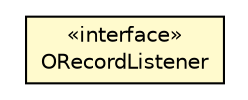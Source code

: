 #!/usr/local/bin/dot
#
# Class diagram 
# Generated by UMLGraph version R5_6-24-gf6e263 (http://www.umlgraph.org/)
#

digraph G {
	edge [fontname="Helvetica",fontsize=10,labelfontname="Helvetica",labelfontsize=10];
	node [fontname="Helvetica",fontsize=10,shape=plaintext];
	nodesep=0.25;
	ranksep=0.5;
	// com.orientechnologies.orient.core.record.ORecordListener
	c3034391 [label=<<table title="com.orientechnologies.orient.core.record.ORecordListener" border="0" cellborder="1" cellspacing="0" cellpadding="2" port="p" bgcolor="lemonChiffon" href="./ORecordListener.html">
		<tr><td><table border="0" cellspacing="0" cellpadding="1">
<tr><td align="center" balign="center"> &#171;interface&#187; </td></tr>
<tr><td align="center" balign="center"> ORecordListener </td></tr>
		</table></td></tr>
		</table>>, URL="./ORecordListener.html", fontname="Helvetica", fontcolor="black", fontsize=10.0];
}

